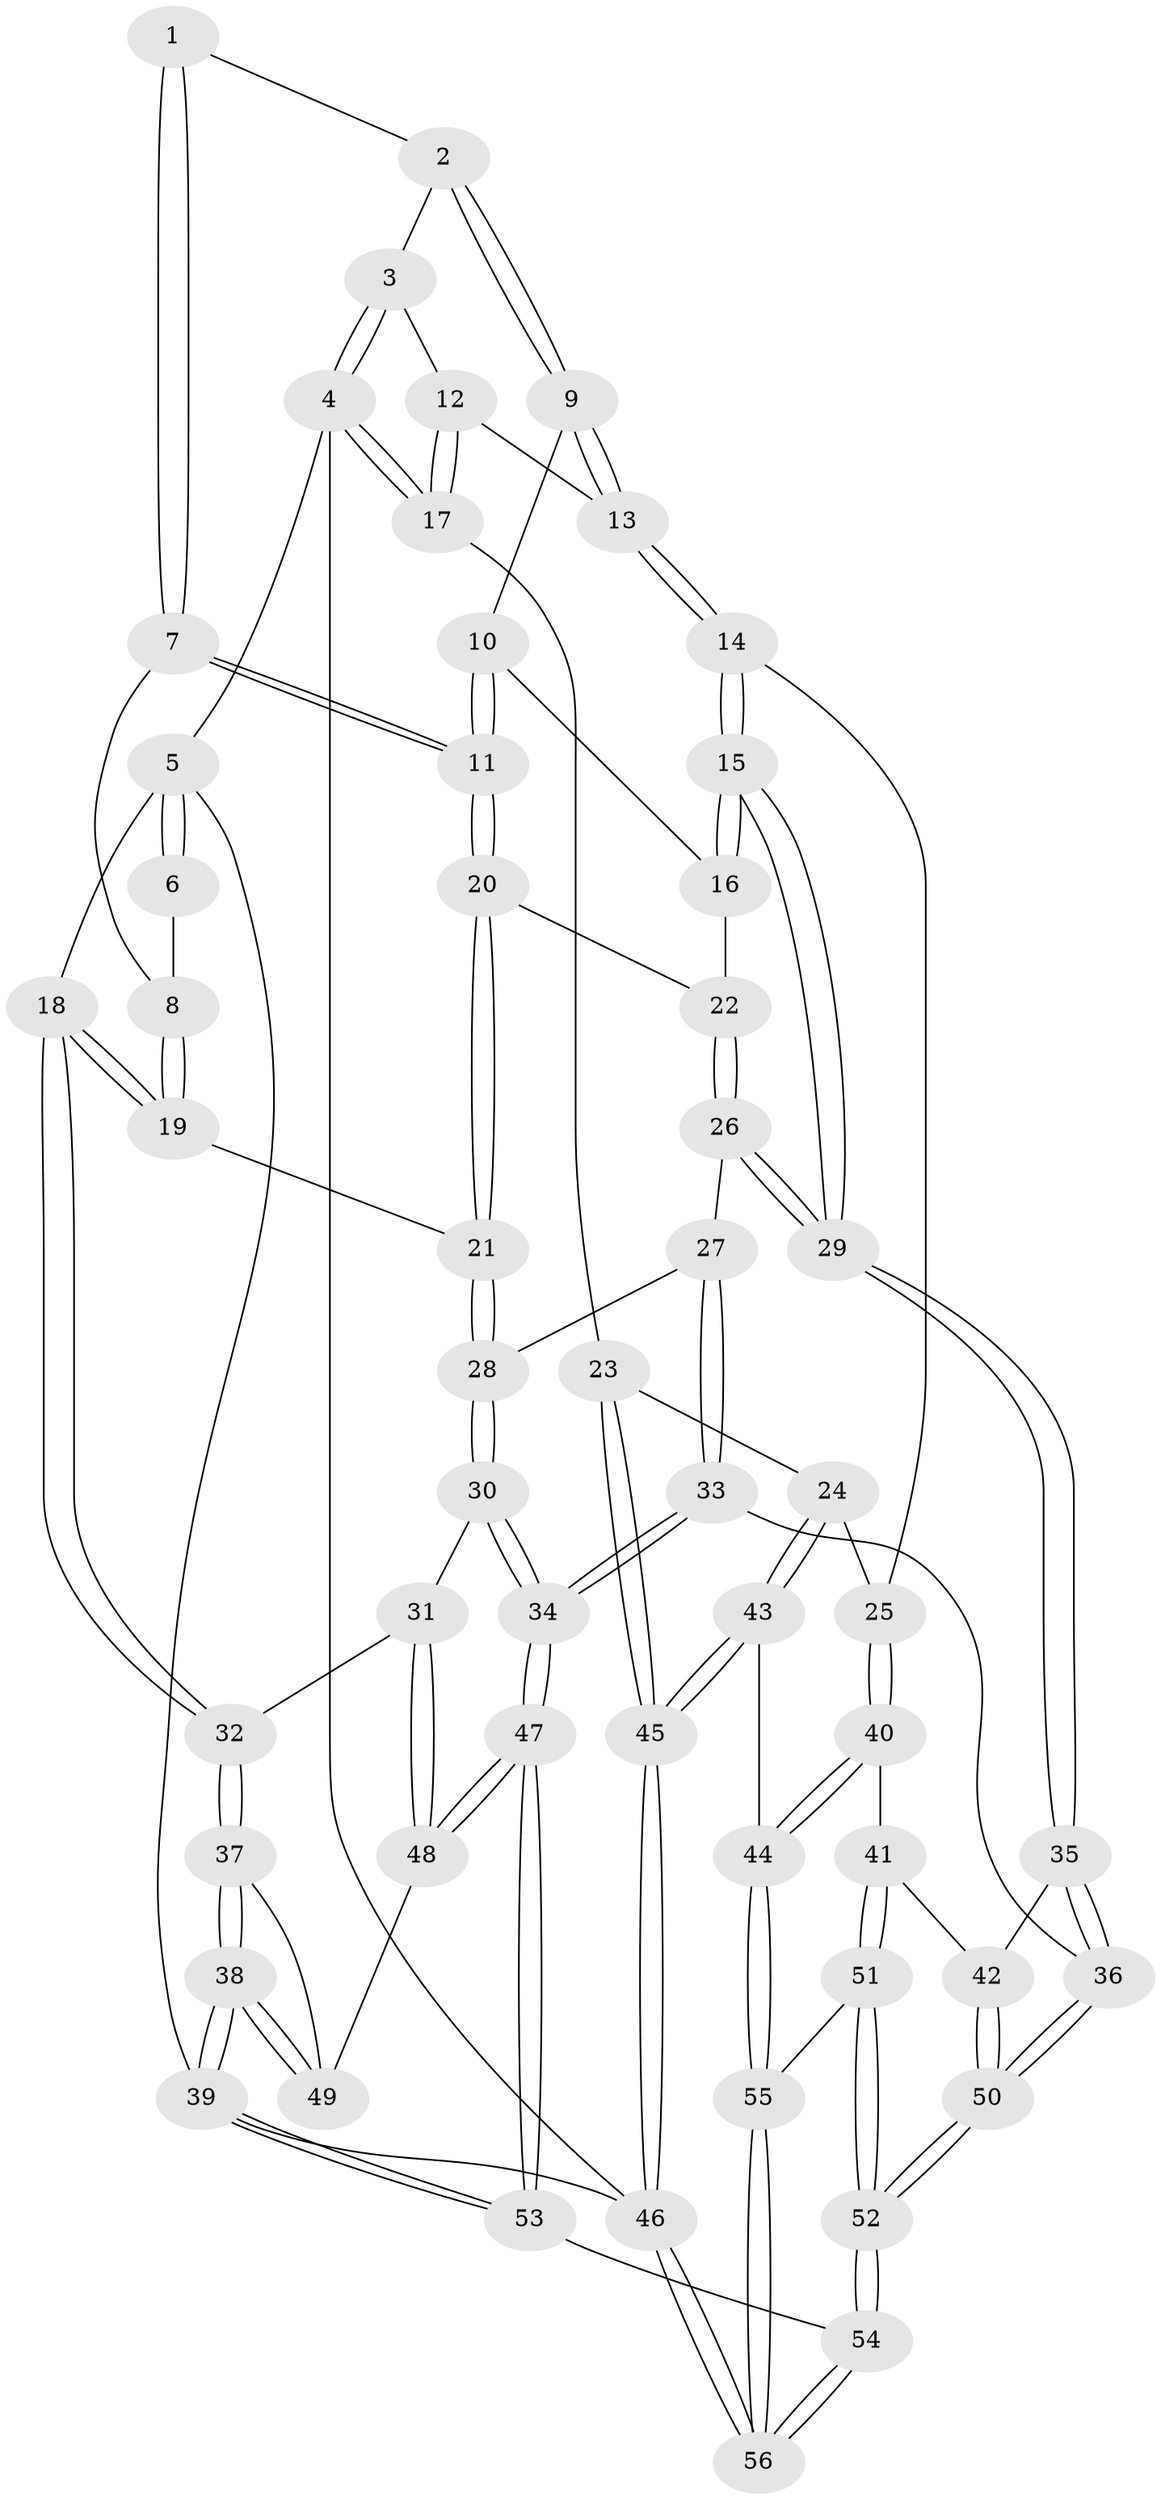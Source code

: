 // coarse degree distribution, {4: 0.59375, 5: 0.3125, 6: 0.09375}
// Generated by graph-tools (version 1.1) at 2025/52/02/27/25 19:52:41]
// undirected, 56 vertices, 137 edges
graph export_dot {
graph [start="1"]
  node [color=gray90,style=filled];
  1 [pos="+0.4060047918803304+0"];
  2 [pos="+0.6576789975843694+0"];
  3 [pos="+0.8715488675389451+0"];
  4 [pos="+1+0"];
  5 [pos="+0+0"];
  6 [pos="+0.3241002858086115+0"];
  7 [pos="+0.42259765923445586+0.13809307485918484"];
  8 [pos="+0.2675406897966533+0.10976298739348302"];
  9 [pos="+0.6603108011419132+0.01298622216753927"];
  10 [pos="+0.6325700579534901+0.04884031614908636"];
  11 [pos="+0.44794227623642335+0.1660202073699062"];
  12 [pos="+0.9101190313883097+0.11973894429405772"];
  13 [pos="+0.7917318625816681+0.17790112851541845"];
  14 [pos="+0.7861165479954015+0.3729514185831091"];
  15 [pos="+0.6870879732188044+0.4007366091109285"];
  16 [pos="+0.6044664584834373+0.21585183427541552"];
  17 [pos="+1+0.2081493950785456"];
  18 [pos="+0+0.048183061889418954"];
  19 [pos="+0.21094450242843835+0.16736678757975076"];
  20 [pos="+0.44775349269298775+0.2131172347648387"];
  21 [pos="+0.2783657073303736+0.32971555386457196"];
  22 [pos="+0.45519735569918096+0.21951833366594795"];
  23 [pos="+1+0.3333257117364221"];
  24 [pos="+0.8028051637136112+0.3780647448726927"];
  25 [pos="+0.7978918992572844+0.37780228762275614"];
  26 [pos="+0.559519670326573+0.38760942222713873"];
  27 [pos="+0.3634071810628198+0.4333967927664489"];
  28 [pos="+0.2689181194755295+0.3836486385461763"];
  29 [pos="+0.6578437908015862+0.419101126471111"];
  30 [pos="+0.24799223845911722+0.39707989789105225"];
  31 [pos="+0.04822941563301771+0.45058563997313283"];
  32 [pos="+0+0.40163462001104766"];
  33 [pos="+0.442411560842737+0.6622536191389622"];
  34 [pos="+0.27448762236671487+0.6945301415629556"];
  35 [pos="+0.6288519458585676+0.5188068921533038"];
  36 [pos="+0.45080155191979465+0.6653381394129827"];
  37 [pos="+0+0.6432017476884223"];
  38 [pos="+0+1"];
  39 [pos="+0+1"];
  40 [pos="+0.8592038218480647+0.6957768051945586"];
  41 [pos="+0.7558436558871787+0.7005664997793007"];
  42 [pos="+0.7070669693035906+0.6509996849584101"];
  43 [pos="+1+0.6995264192081554"];
  44 [pos="+0.9306961916029353+0.730207978780151"];
  45 [pos="+1+0.6846017534806668"];
  46 [pos="+1+1"];
  47 [pos="+0.23893405049937322+0.7167468020824912"];
  48 [pos="+0.1598297118216313+0.6898172727887166"];
  49 [pos="+0.13988056740039362+0.7005345237507254"];
  50 [pos="+0.499870564078609+0.7565707765042097"];
  51 [pos="+0.5706710907734839+0.9449977032290671"];
  52 [pos="+0.5680329474942389+0.9467961530871694"];
  53 [pos="+0.25888303640333965+1"];
  54 [pos="+0.5236899974563071+1"];
  55 [pos="+0.8747631924076424+0.8731167287328083"];
  56 [pos="+1+1"];
  1 -- 2;
  1 -- 7;
  1 -- 7;
  2 -- 3;
  2 -- 9;
  2 -- 9;
  3 -- 4;
  3 -- 4;
  3 -- 12;
  4 -- 5;
  4 -- 17;
  4 -- 17;
  4 -- 46;
  5 -- 6;
  5 -- 6;
  5 -- 18;
  5 -- 39;
  6 -- 8;
  7 -- 8;
  7 -- 11;
  7 -- 11;
  8 -- 19;
  8 -- 19;
  9 -- 10;
  9 -- 13;
  9 -- 13;
  10 -- 11;
  10 -- 11;
  10 -- 16;
  11 -- 20;
  11 -- 20;
  12 -- 13;
  12 -- 17;
  12 -- 17;
  13 -- 14;
  13 -- 14;
  14 -- 15;
  14 -- 15;
  14 -- 25;
  15 -- 16;
  15 -- 16;
  15 -- 29;
  15 -- 29;
  16 -- 22;
  17 -- 23;
  18 -- 19;
  18 -- 19;
  18 -- 32;
  18 -- 32;
  19 -- 21;
  20 -- 21;
  20 -- 21;
  20 -- 22;
  21 -- 28;
  21 -- 28;
  22 -- 26;
  22 -- 26;
  23 -- 24;
  23 -- 45;
  23 -- 45;
  24 -- 25;
  24 -- 43;
  24 -- 43;
  25 -- 40;
  25 -- 40;
  26 -- 27;
  26 -- 29;
  26 -- 29;
  27 -- 28;
  27 -- 33;
  27 -- 33;
  28 -- 30;
  28 -- 30;
  29 -- 35;
  29 -- 35;
  30 -- 31;
  30 -- 34;
  30 -- 34;
  31 -- 32;
  31 -- 48;
  31 -- 48;
  32 -- 37;
  32 -- 37;
  33 -- 34;
  33 -- 34;
  33 -- 36;
  34 -- 47;
  34 -- 47;
  35 -- 36;
  35 -- 36;
  35 -- 42;
  36 -- 50;
  36 -- 50;
  37 -- 38;
  37 -- 38;
  37 -- 49;
  38 -- 39;
  38 -- 39;
  38 -- 49;
  38 -- 49;
  39 -- 53;
  39 -- 53;
  39 -- 46;
  40 -- 41;
  40 -- 44;
  40 -- 44;
  41 -- 42;
  41 -- 51;
  41 -- 51;
  42 -- 50;
  42 -- 50;
  43 -- 44;
  43 -- 45;
  43 -- 45;
  44 -- 55;
  44 -- 55;
  45 -- 46;
  45 -- 46;
  46 -- 56;
  46 -- 56;
  47 -- 48;
  47 -- 48;
  47 -- 53;
  47 -- 53;
  48 -- 49;
  50 -- 52;
  50 -- 52;
  51 -- 52;
  51 -- 52;
  51 -- 55;
  52 -- 54;
  52 -- 54;
  53 -- 54;
  54 -- 56;
  54 -- 56;
  55 -- 56;
  55 -- 56;
}
